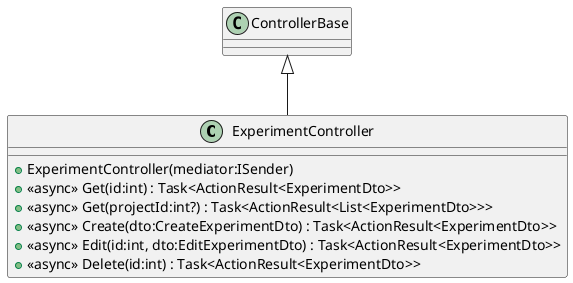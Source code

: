@startuml
class ExperimentController {
    + ExperimentController(mediator:ISender)
    + <<async>> Get(id:int) : Task<ActionResult<ExperimentDto>>
    + <<async>> Get(projectId:int?) : Task<ActionResult<List<ExperimentDto>>>
    + <<async>> Create(dto:CreateExperimentDto) : Task<ActionResult<ExperimentDto>>
    + <<async>> Edit(id:int, dto:EditExperimentDto) : Task<ActionResult<ExperimentDto>>
    + <<async>> Delete(id:int) : Task<ActionResult<ExperimentDto>>
}
ControllerBase <|-- ExperimentController
@enduml
